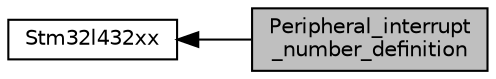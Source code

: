 digraph "Peripheral_interrupt_number_definition"
{
  edge [fontname="Helvetica",fontsize="10",labelfontname="Helvetica",labelfontsize="10"];
  node [fontname="Helvetica",fontsize="10",shape=box];
  rankdir=LR;
  Node1 [label="Peripheral_interrupt\l_number_definition",height=0.2,width=0.4,color="black", fillcolor="grey75", style="filled", fontcolor="black",tooltip=" "];
  Node2 [label="Stm32l432xx",height=0.2,width=0.4,color="black", fillcolor="white", style="filled",URL="$group__stm32l432xx.html",tooltip=" "];
  Node2->Node1 [shape=plaintext, dir="back", style="solid"];
}

